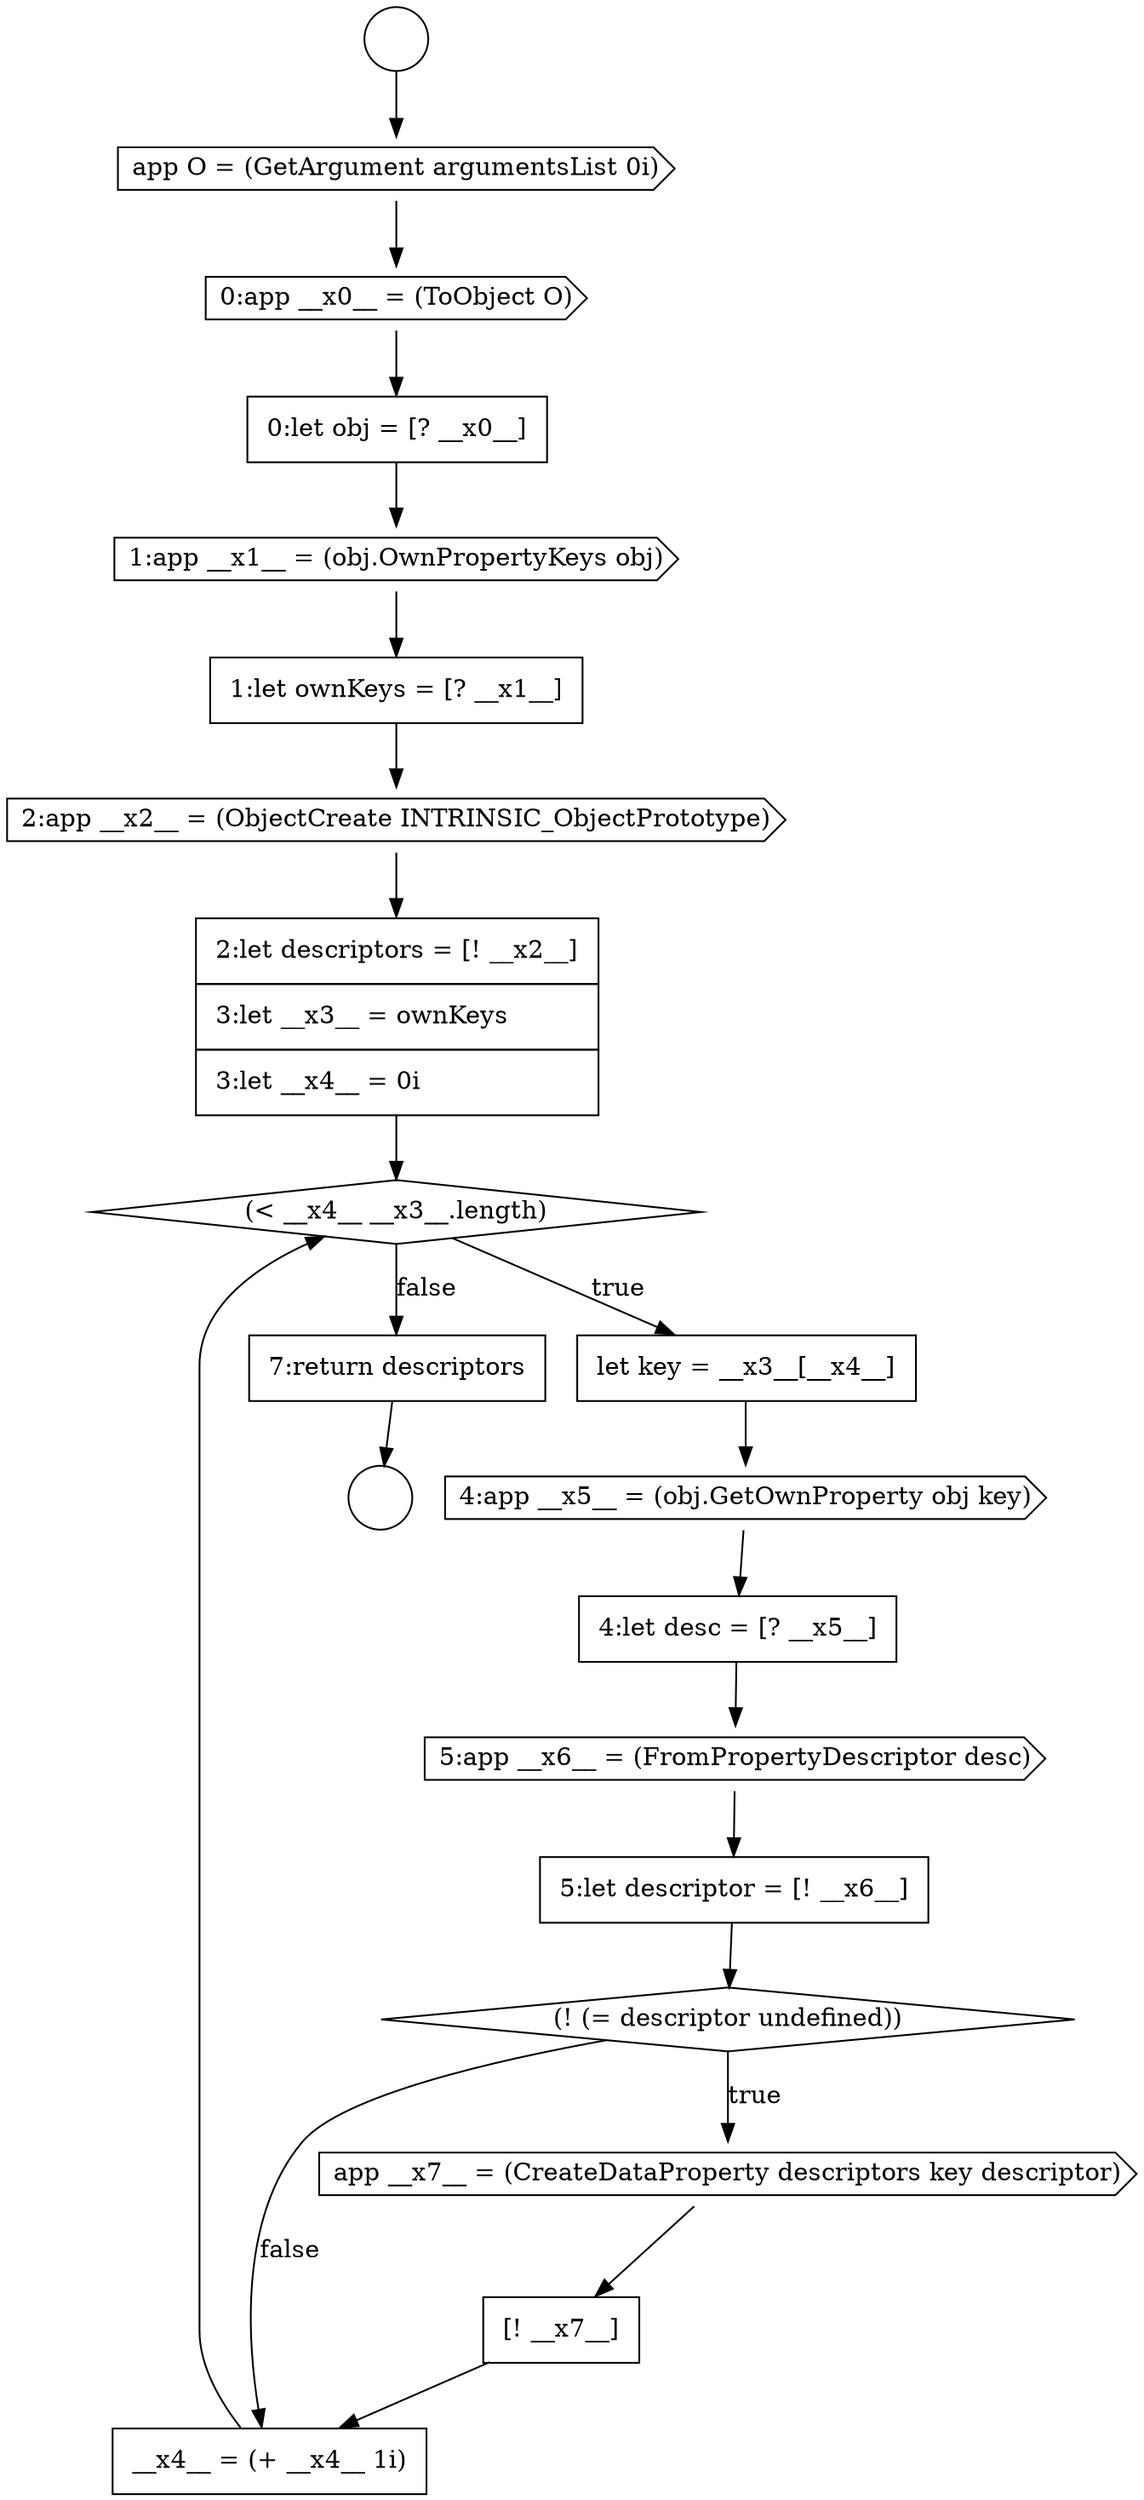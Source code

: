 digraph {
  node11620 [shape=none, margin=0, label=<<font color="black">
    <table border="0" cellborder="1" cellspacing="0" cellpadding="10">
      <tr><td align="left">7:return descriptors</td></tr>
    </table>
  </font>> color="black" fillcolor="white" style=filled]
  node11603 [shape=cds, label=<<font color="black">app O = (GetArgument argumentsList 0i)</font>> color="black" fillcolor="white" style=filled]
  node11613 [shape=none, margin=0, label=<<font color="black">
    <table border="0" cellborder="1" cellspacing="0" cellpadding="10">
      <tr><td align="left">4:let desc = [? __x5__]</td></tr>
    </table>
  </font>> color="black" fillcolor="white" style=filled]
  node11609 [shape=none, margin=0, label=<<font color="black">
    <table border="0" cellborder="1" cellspacing="0" cellpadding="10">
      <tr><td align="left">2:let descriptors = [! __x2__]</td></tr>
      <tr><td align="left">3:let __x3__ = ownKeys</td></tr>
      <tr><td align="left">3:let __x4__ = 0i</td></tr>
    </table>
  </font>> color="black" fillcolor="white" style=filled]
  node11619 [shape=none, margin=0, label=<<font color="black">
    <table border="0" cellborder="1" cellspacing="0" cellpadding="10">
      <tr><td align="left">__x4__ = (+ __x4__ 1i)</td></tr>
    </table>
  </font>> color="black" fillcolor="white" style=filled]
  node11602 [shape=circle label=" " color="black" fillcolor="white" style=filled]
  node11614 [shape=cds, label=<<font color="black">5:app __x6__ = (FromPropertyDescriptor desc)</font>> color="black" fillcolor="white" style=filled]
  node11615 [shape=none, margin=0, label=<<font color="black">
    <table border="0" cellborder="1" cellspacing="0" cellpadding="10">
      <tr><td align="left">5:let descriptor = [! __x6__]</td></tr>
    </table>
  </font>> color="black" fillcolor="white" style=filled]
  node11618 [shape=none, margin=0, label=<<font color="black">
    <table border="0" cellborder="1" cellspacing="0" cellpadding="10">
      <tr><td align="left">[! __x7__]</td></tr>
    </table>
  </font>> color="black" fillcolor="white" style=filled]
  node11601 [shape=circle label=" " color="black" fillcolor="white" style=filled]
  node11611 [shape=none, margin=0, label=<<font color="black">
    <table border="0" cellborder="1" cellspacing="0" cellpadding="10">
      <tr><td align="left">let key = __x3__[__x4__]</td></tr>
    </table>
  </font>> color="black" fillcolor="white" style=filled]
  node11617 [shape=cds, label=<<font color="black">app __x7__ = (CreateDataProperty descriptors key descriptor)</font>> color="black" fillcolor="white" style=filled]
  node11604 [shape=cds, label=<<font color="black">0:app __x0__ = (ToObject O)</font>> color="black" fillcolor="white" style=filled]
  node11612 [shape=cds, label=<<font color="black">4:app __x5__ = (obj.GetOwnProperty obj key)</font>> color="black" fillcolor="white" style=filled]
  node11616 [shape=diamond, label=<<font color="black">(! (= descriptor undefined))</font>> color="black" fillcolor="white" style=filled]
  node11608 [shape=cds, label=<<font color="black">2:app __x2__ = (ObjectCreate INTRINSIC_ObjectPrototype)</font>> color="black" fillcolor="white" style=filled]
  node11606 [shape=cds, label=<<font color="black">1:app __x1__ = (obj.OwnPropertyKeys obj)</font>> color="black" fillcolor="white" style=filled]
  node11610 [shape=diamond, label=<<font color="black">(&lt; __x4__ __x3__.length)</font>> color="black" fillcolor="white" style=filled]
  node11607 [shape=none, margin=0, label=<<font color="black">
    <table border="0" cellborder="1" cellspacing="0" cellpadding="10">
      <tr><td align="left">1:let ownKeys = [? __x1__]</td></tr>
    </table>
  </font>> color="black" fillcolor="white" style=filled]
  node11605 [shape=none, margin=0, label=<<font color="black">
    <table border="0" cellborder="1" cellspacing="0" cellpadding="10">
      <tr><td align="left">0:let obj = [? __x0__]</td></tr>
    </table>
  </font>> color="black" fillcolor="white" style=filled]
  node11619 -> node11610 [ color="black"]
  node11616 -> node11617 [label=<<font color="black">true</font>> color="black"]
  node11616 -> node11619 [label=<<font color="black">false</font>> color="black"]
  node11601 -> node11603 [ color="black"]
  node11611 -> node11612 [ color="black"]
  node11606 -> node11607 [ color="black"]
  node11603 -> node11604 [ color="black"]
  node11614 -> node11615 [ color="black"]
  node11612 -> node11613 [ color="black"]
  node11609 -> node11610 [ color="black"]
  node11618 -> node11619 [ color="black"]
  node11615 -> node11616 [ color="black"]
  node11613 -> node11614 [ color="black"]
  node11610 -> node11611 [label=<<font color="black">true</font>> color="black"]
  node11610 -> node11620 [label=<<font color="black">false</font>> color="black"]
  node11617 -> node11618 [ color="black"]
  node11605 -> node11606 [ color="black"]
  node11607 -> node11608 [ color="black"]
  node11604 -> node11605 [ color="black"]
  node11608 -> node11609 [ color="black"]
  node11620 -> node11602 [ color="black"]
}

